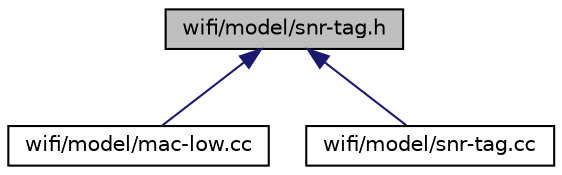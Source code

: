 digraph "wifi/model/snr-tag.h"
{
  edge [fontname="Helvetica",fontsize="10",labelfontname="Helvetica",labelfontsize="10"];
  node [fontname="Helvetica",fontsize="10",shape=record];
  Node1 [label="wifi/model/snr-tag.h",height=0.2,width=0.4,color="black", fillcolor="grey75", style="filled", fontcolor="black"];
  Node1 -> Node2 [dir="back",color="midnightblue",fontsize="10",style="solid"];
  Node2 [label="wifi/model/mac-low.cc",height=0.2,width=0.4,color="black", fillcolor="white", style="filled",URL="$da/d35/mac-low_8cc.html"];
  Node1 -> Node3 [dir="back",color="midnightblue",fontsize="10",style="solid"];
  Node3 [label="wifi/model/snr-tag.cc",height=0.2,width=0.4,color="black", fillcolor="white", style="filled",URL="$d9/d70/snr-tag_8cc.html"];
}
